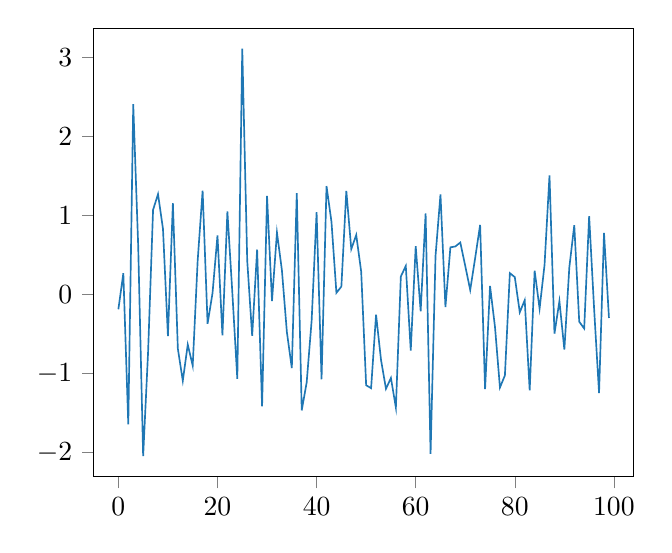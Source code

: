 % This file was created by matplotlib2tikz v0.6.17.
\begin{tikzpicture}

\definecolor{color0}{rgb}{0.122,0.467,0.706}

\begin{axis}[
xmin=-4.95, xmax=103.95,
ymin=-2.301, ymax=3.365,
tick align=outside,
tick pos=left,
x grid style={white!69.02!black},
y grid style={white!69.02!black}
]
\addplot [semithick, color0, forget plot]
table {%
0 -0.187
1 0.268
2 -1.641
3 2.404
4 0.613
5 -2.043
6 -0.721
7 1.069
8 1.268
9 0.831
10 -0.525
11 1.153
12 -0.684
13 -1.091
14 -0.633
15 -0.9
16 0.427
17 1.312
18 -0.37
19 0.018
20 0.746
21 -0.517
22 1.049
23 0.02
24 -1.065
25 3.108
26 0.429
27 -0.523
28 0.568
29 -1.414
30 1.245
31 -0.082
32 0.783
33 0.307
34 -0.473
35 -0.931
36 1.281
37 -1.465
38 -1.111
39 -0.331
40 1.039
41 -1.071
42 1.37
43 0.92
44 0.021
45 0.1
46 1.309
47 0.574
48 0.752
49 0.288
50 -1.147
51 -1.184
52 -0.255
53 -0.827
54 -1.192
55 -1.055
56 -1.43
57 0.227
58 0.361
59 -0.708
60 0.611
61 -0.212
62 1.024
63 -2.013
64 0.487
65 1.265
66 -0.158
67 0.596
68 0.607
69 0.657
70 0.36
71 0.057
72 0.461
73 0.88
74 -1.196
75 0.108
76 -0.411
77 -1.176
78 -1.023
79 0.27
80 0.219
81 -0.225
82 -0.072
83 -1.212
84 0.301
85 -0.179
86 0.374
87 1.506
88 -0.495
89 -0.084
90 -0.696
91 0.342
92 0.876
93 -0.344
94 -0.43
95 0.991
96 -0.178
97 -1.246
98 0.777
99 -0.297
};
\end{axis}

\end{tikzpicture}